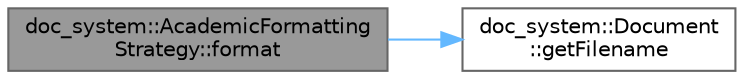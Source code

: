digraph "doc_system::AcademicFormattingStrategy::format"
{
 // INTERACTIVE_SVG=YES
 // LATEX_PDF_SIZE
  bgcolor="transparent";
  edge [fontname=Helvetica,fontsize=10,labelfontname=Helvetica,labelfontsize=10];
  node [fontname=Helvetica,fontsize=10,shape=box,height=0.2,width=0.4];
  rankdir="LR";
  Node1 [id="Node000001",label="doc_system::AcademicFormatting\lStrategy::format",height=0.2,width=0.4,color="gray40", fillcolor="grey60", style="filled", fontcolor="black",tooltip=" "];
  Node1 -> Node2 [id="edge1_Node000001_Node000002",color="steelblue1",style="solid",tooltip=" "];
  Node2 [id="Node000002",label="doc_system::Document\l::getFilename",height=0.2,width=0.4,color="grey40", fillcolor="white", style="filled",URL="$classdoc__system_1_1_document.html#aba3cd5f64079599a42a30887e41a421f",tooltip=" "];
}
